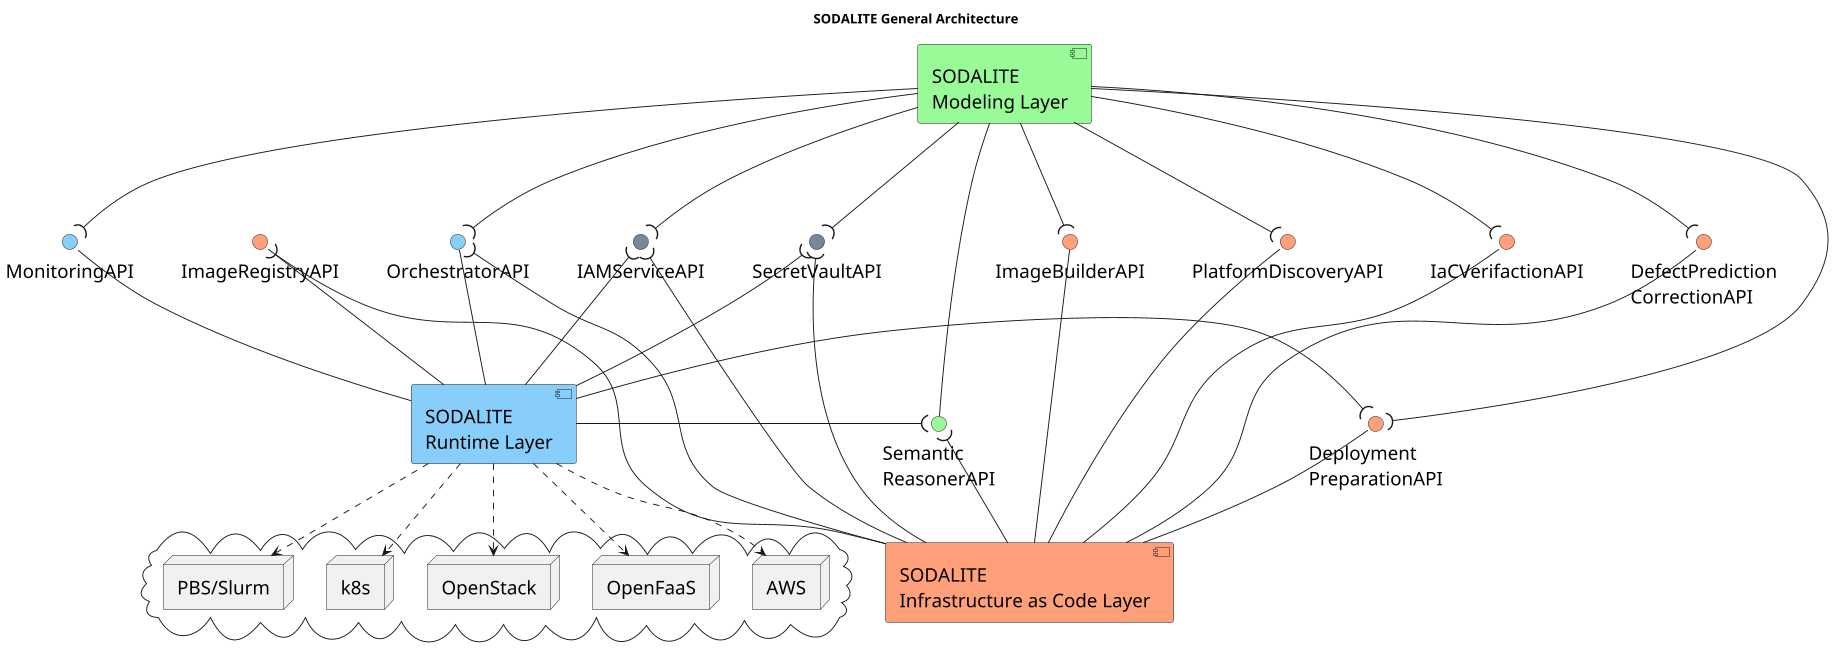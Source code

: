 @startuml

title SODALITE General Architecture

skinparam fixCircleLabelOverlapping true 
skinparam defaultFontSize 20
skinparam dpi 90

'WP3 modelling layer
[SODALITE\nModeling Layer] as WP3 #PaleGreen
interface "Semantic\nReasonerAPI" as sem #PaleGreen
WP3 -d- sem

'WP4 infrastructure as Code layer
[SODALITE\nInfrastructure as Code Layer] as WP4 #LightSalmon
interface "Deployment\nPreparationAPI" as dep #LightSalmon
interface "DefectPrediction\nCorrectionAPI" as defect #LightSalmon
interface "IaCVerifactionAPI" as verif #LightSalmon
interface "ImageRegistryAPI" as imagereg  #LightSalmon
interface "ImageBuilderAPI" as imagebuilder  #LightSalmon
interface "PlatformDiscoveryAPI" as pds #LightSalmon
WP4 -u- dep
WP4 -u- defect
WP4 -u- verif
WP4 -u- pds
WP4 -d- imagereg
WP4 -u- imagebuilder


'WP4 infrastructure as Code layer
[SODALITE\nRuntime Layer] as WP5 #LightSkyBlue
interface "MonitoringAPI" as mon #LightSkyBlue
interface "OrchestratorAPI" as orch #LightSkyBlue
WP5 -u- mon 
WP5 -u- orch

'security APIs
interface "IAMServiceAPI" as IAMApi #LightSlateGrey
interface "SecretVaultAPI" as VaultAPI #LightSlateGrey

cloud {
    node OpenStack
    node k8s as K8S
    node "PBS/Slurm" as wlm
    node AWS
    node OpenFaaS
}

WP3 -d-( IAMApi
WP3 -d-( VaultAPI
WP3 -d-( dep
WP3 -d-( defect
WP3 -d-( verif
WP3 -d-( mon
WP3 -d-( orch
WP3 -d-( imagebuilder
WP3 -d-( pds

WP4 -u-( IAMApi
WP4 -u-( VaultAPI
WP4 -u-( sem
WP4 -u-( orch

WP5 -u-( IAMApi
WP5 -u-( VaultAPI
WP5 -u-( imagereg
WP5 -r-( dep
WP5 -r-( sem

WP5 .d.> OpenStack
WP5 .d.> K8S
WP5 .d.> wlm
WP5 .d.> AWS
WP5 .d.> OpenFaaS

@enduml
